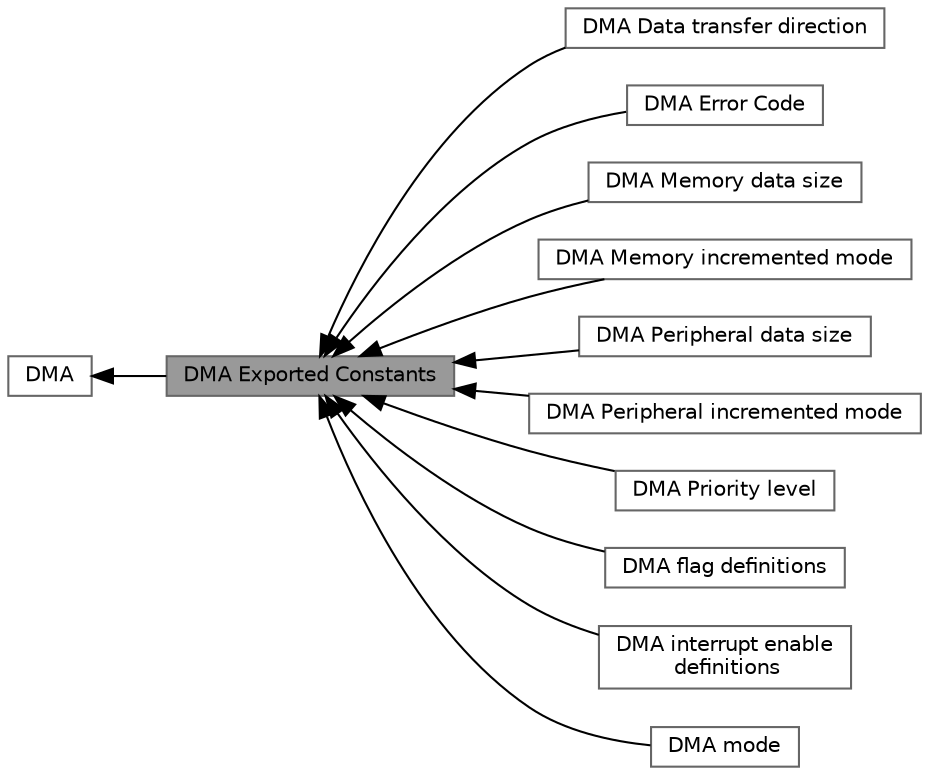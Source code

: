 digraph "DMA Exported Constants"
{
 // LATEX_PDF_SIZE
  bgcolor="transparent";
  edge [fontname=Helvetica,fontsize=10,labelfontname=Helvetica,labelfontsize=10];
  node [fontname=Helvetica,fontsize=10,shape=box,height=0.2,width=0.4];
  rankdir=LR;
  Node2 [id="Node000002",label="DMA",height=0.2,width=0.4,color="grey40", fillcolor="white", style="filled",URL="$group___d_m_a.html",tooltip="DMA HAL module driver."];
  Node4 [id="Node000004",label="DMA Data transfer direction",height=0.2,width=0.4,color="grey40", fillcolor="white", style="filled",URL="$group___d_m_a___data__transfer__direction.html",tooltip=" "];
  Node3 [id="Node000003",label="DMA Error Code",height=0.2,width=0.4,color="grey40", fillcolor="white", style="filled",URL="$group___d_m_a___error___code.html",tooltip=" "];
  Node1 [id="Node000001",label="DMA Exported Constants",height=0.2,width=0.4,color="gray40", fillcolor="grey60", style="filled", fontcolor="black",tooltip=" "];
  Node8 [id="Node000008",label="DMA Memory data size",height=0.2,width=0.4,color="grey40", fillcolor="white", style="filled",URL="$group___d_m_a___memory__data__size.html",tooltip=" "];
  Node6 [id="Node000006",label="DMA Memory incremented mode",height=0.2,width=0.4,color="grey40", fillcolor="white", style="filled",URL="$group___d_m_a___memory__incremented__mode.html",tooltip=" "];
  Node7 [id="Node000007",label="DMA Peripheral data size",height=0.2,width=0.4,color="grey40", fillcolor="white", style="filled",URL="$group___d_m_a___peripheral__data__size.html",tooltip=" "];
  Node5 [id="Node000005",label="DMA Peripheral incremented mode",height=0.2,width=0.4,color="grey40", fillcolor="white", style="filled",URL="$group___d_m_a___peripheral__incremented__mode.html",tooltip=" "];
  Node10 [id="Node000010",label="DMA Priority level",height=0.2,width=0.4,color="grey40", fillcolor="white", style="filled",URL="$group___d_m_a___priority__level.html",tooltip=" "];
  Node12 [id="Node000012",label="DMA flag definitions",height=0.2,width=0.4,color="grey40", fillcolor="white", style="filled",URL="$group___d_m_a__flag__definitions.html",tooltip=" "];
  Node11 [id="Node000011",label="DMA interrupt enable\l definitions",height=0.2,width=0.4,color="grey40", fillcolor="white", style="filled",URL="$group___d_m_a__interrupt__enable__definitions.html",tooltip=" "];
  Node9 [id="Node000009",label="DMA mode",height=0.2,width=0.4,color="grey40", fillcolor="white", style="filled",URL="$group___d_m_a__mode.html",tooltip=" "];
  Node2->Node1 [shape=plaintext, dir="back", style="solid"];
  Node1->Node3 [shape=plaintext, dir="back", style="solid"];
  Node1->Node4 [shape=plaintext, dir="back", style="solid"];
  Node1->Node5 [shape=plaintext, dir="back", style="solid"];
  Node1->Node6 [shape=plaintext, dir="back", style="solid"];
  Node1->Node7 [shape=plaintext, dir="back", style="solid"];
  Node1->Node8 [shape=plaintext, dir="back", style="solid"];
  Node1->Node9 [shape=plaintext, dir="back", style="solid"];
  Node1->Node10 [shape=plaintext, dir="back", style="solid"];
  Node1->Node11 [shape=plaintext, dir="back", style="solid"];
  Node1->Node12 [shape=plaintext, dir="back", style="solid"];
}
